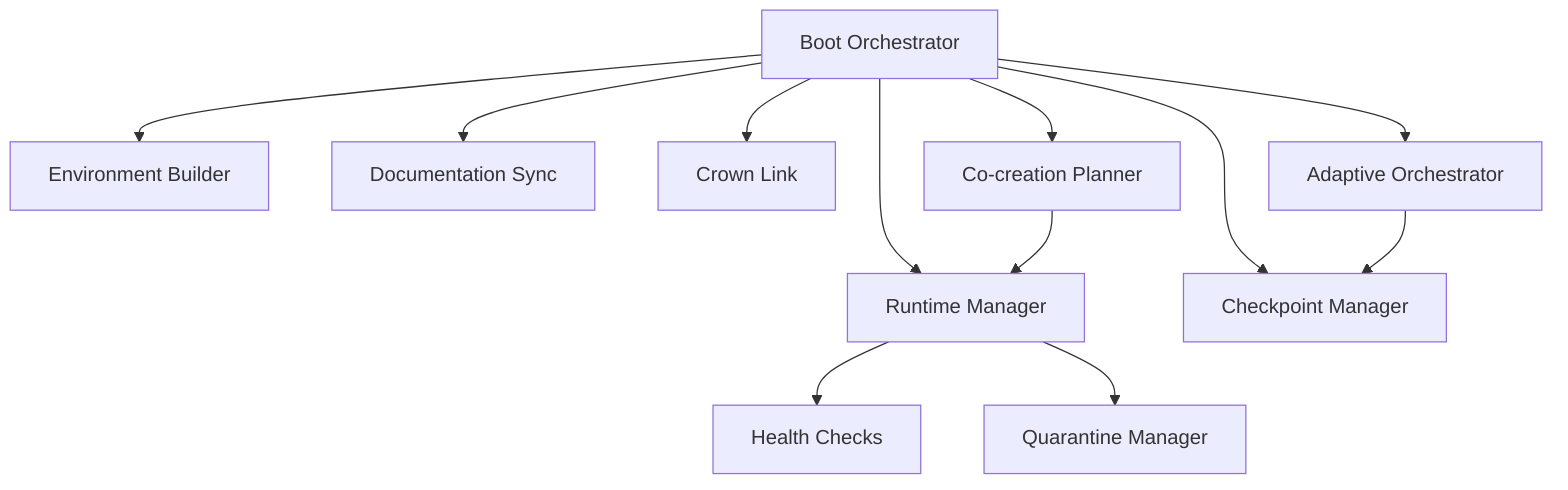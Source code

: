 graph TD
    BO[Boot Orchestrator] --> EB[Environment Builder]
    BO --> RM[Runtime Manager]
    RM --> HC[Health Checks]
    RM --> QM[Quarantine Manager]
    BO --> DS[Documentation Sync]
    BO --> CP[Checkpoint Manager]
    BO --> CL[Crown Link]
    BO --> AO[Adaptive Orchestrator]
    AO --> CP
    BO --> PCP[Co-creation Planner]
    PCP --> RM